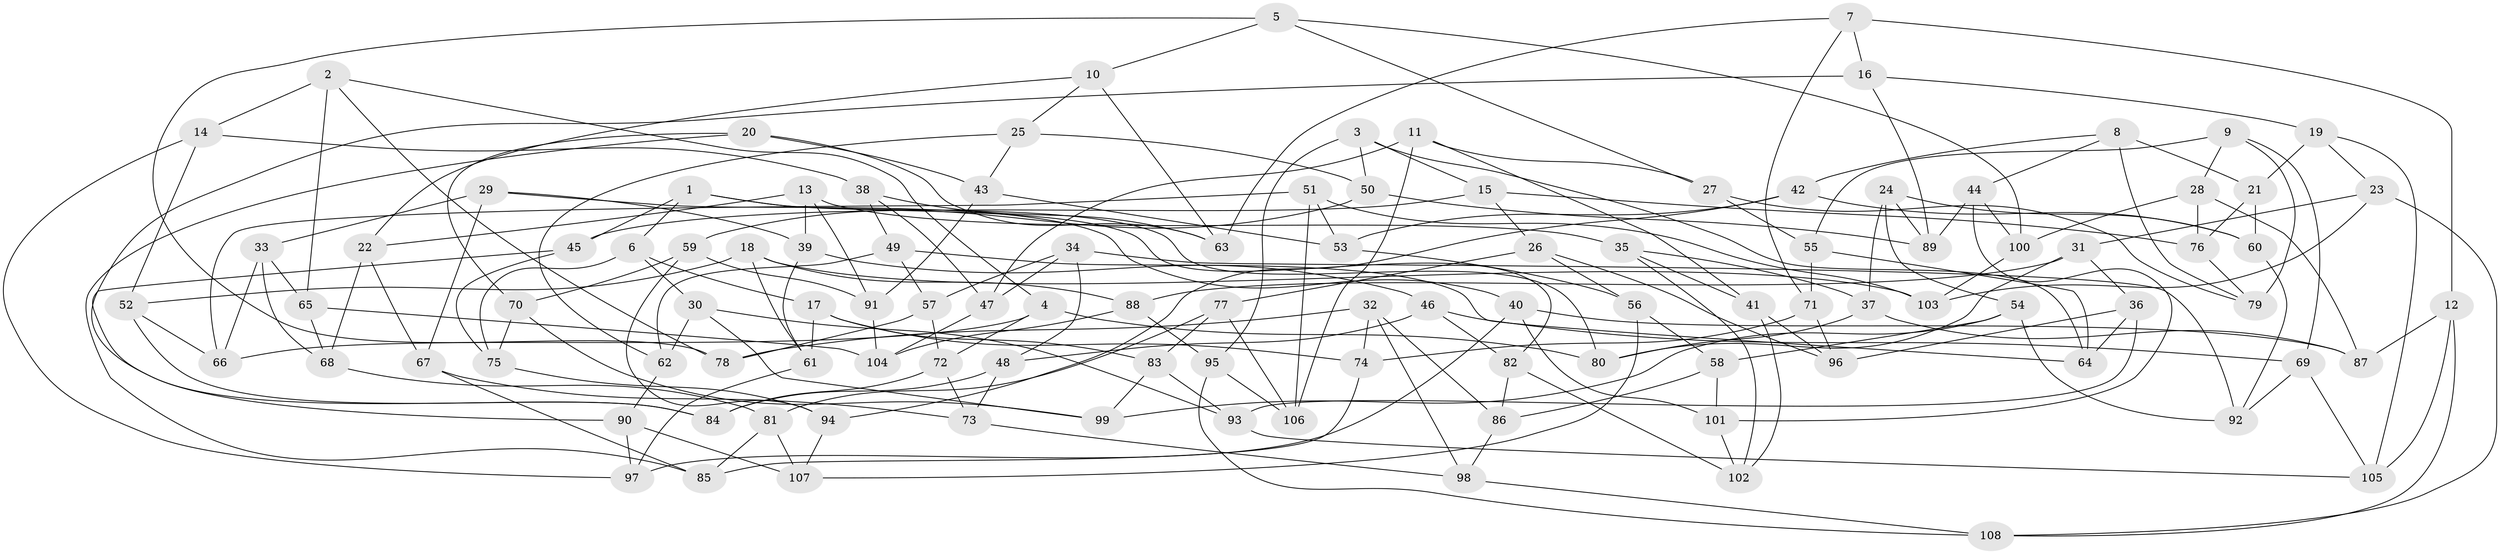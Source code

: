 // coarse degree distribution, {4: 0.373134328358209, 6: 0.5074626865671642, 5: 0.1044776119402985, 3: 0.014925373134328358}
// Generated by graph-tools (version 1.1) at 2025/24/03/03/25 07:24:28]
// undirected, 108 vertices, 216 edges
graph export_dot {
graph [start="1"]
  node [color=gray90,style=filled];
  1;
  2;
  3;
  4;
  5;
  6;
  7;
  8;
  9;
  10;
  11;
  12;
  13;
  14;
  15;
  16;
  17;
  18;
  19;
  20;
  21;
  22;
  23;
  24;
  25;
  26;
  27;
  28;
  29;
  30;
  31;
  32;
  33;
  34;
  35;
  36;
  37;
  38;
  39;
  40;
  41;
  42;
  43;
  44;
  45;
  46;
  47;
  48;
  49;
  50;
  51;
  52;
  53;
  54;
  55;
  56;
  57;
  58;
  59;
  60;
  61;
  62;
  63;
  64;
  65;
  66;
  67;
  68;
  69;
  70;
  71;
  72;
  73;
  74;
  75;
  76;
  77;
  78;
  79;
  80;
  81;
  82;
  83;
  84;
  85;
  86;
  87;
  88;
  89;
  90;
  91;
  92;
  93;
  94;
  95;
  96;
  97;
  98;
  99;
  100;
  101;
  102;
  103;
  104;
  105;
  106;
  107;
  108;
  1 -- 82;
  1 -- 80;
  1 -- 45;
  1 -- 6;
  2 -- 4;
  2 -- 65;
  2 -- 78;
  2 -- 14;
  3 -- 95;
  3 -- 64;
  3 -- 15;
  3 -- 50;
  4 -- 72;
  4 -- 66;
  4 -- 80;
  5 -- 27;
  5 -- 100;
  5 -- 78;
  5 -- 10;
  6 -- 30;
  6 -- 17;
  6 -- 75;
  7 -- 12;
  7 -- 71;
  7 -- 63;
  7 -- 16;
  8 -- 79;
  8 -- 42;
  8 -- 21;
  8 -- 44;
  9 -- 69;
  9 -- 55;
  9 -- 79;
  9 -- 28;
  10 -- 25;
  10 -- 22;
  10 -- 63;
  11 -- 41;
  11 -- 106;
  11 -- 27;
  11 -- 47;
  12 -- 108;
  12 -- 87;
  12 -- 105;
  13 -- 35;
  13 -- 39;
  13 -- 22;
  13 -- 91;
  14 -- 38;
  14 -- 52;
  14 -- 97;
  15 -- 45;
  15 -- 76;
  15 -- 26;
  16 -- 84;
  16 -- 89;
  16 -- 19;
  17 -- 61;
  17 -- 74;
  17 -- 83;
  18 -- 103;
  18 -- 88;
  18 -- 61;
  18 -- 52;
  19 -- 21;
  19 -- 23;
  19 -- 105;
  20 -- 70;
  20 -- 63;
  20 -- 85;
  20 -- 43;
  21 -- 76;
  21 -- 60;
  22 -- 67;
  22 -- 68;
  23 -- 103;
  23 -- 108;
  23 -- 31;
  24 -- 89;
  24 -- 37;
  24 -- 60;
  24 -- 54;
  25 -- 43;
  25 -- 62;
  25 -- 50;
  26 -- 96;
  26 -- 56;
  26 -- 77;
  27 -- 79;
  27 -- 55;
  28 -- 100;
  28 -- 87;
  28 -- 76;
  29 -- 39;
  29 -- 67;
  29 -- 40;
  29 -- 33;
  30 -- 62;
  30 -- 99;
  30 -- 93;
  31 -- 80;
  31 -- 36;
  31 -- 88;
  32 -- 98;
  32 -- 74;
  32 -- 78;
  32 -- 86;
  33 -- 66;
  33 -- 65;
  33 -- 68;
  34 -- 92;
  34 -- 57;
  34 -- 48;
  34 -- 47;
  35 -- 41;
  35 -- 102;
  35 -- 37;
  36 -- 64;
  36 -- 96;
  36 -- 93;
  37 -- 80;
  37 -- 87;
  38 -- 47;
  38 -- 63;
  38 -- 49;
  39 -- 46;
  39 -- 61;
  40 -- 97;
  40 -- 101;
  40 -- 87;
  41 -- 96;
  41 -- 102;
  42 -- 53;
  42 -- 94;
  42 -- 60;
  43 -- 53;
  43 -- 91;
  44 -- 89;
  44 -- 100;
  44 -- 101;
  45 -- 90;
  45 -- 75;
  46 -- 69;
  46 -- 82;
  46 -- 48;
  47 -- 104;
  48 -- 84;
  48 -- 73;
  49 -- 62;
  49 -- 57;
  49 -- 64;
  50 -- 89;
  50 -- 59;
  51 -- 66;
  51 -- 103;
  51 -- 106;
  51 -- 53;
  52 -- 66;
  52 -- 84;
  53 -- 56;
  54 -- 92;
  54 -- 99;
  54 -- 58;
  55 -- 71;
  55 -- 64;
  56 -- 58;
  56 -- 107;
  57 -- 72;
  57 -- 78;
  58 -- 86;
  58 -- 101;
  59 -- 70;
  59 -- 91;
  59 -- 94;
  60 -- 92;
  61 -- 97;
  62 -- 90;
  65 -- 68;
  65 -- 104;
  67 -- 85;
  67 -- 73;
  68 -- 81;
  69 -- 105;
  69 -- 92;
  70 -- 99;
  70 -- 75;
  71 -- 74;
  71 -- 96;
  72 -- 84;
  72 -- 73;
  73 -- 98;
  74 -- 85;
  75 -- 94;
  76 -- 79;
  77 -- 106;
  77 -- 81;
  77 -- 83;
  81 -- 85;
  81 -- 107;
  82 -- 102;
  82 -- 86;
  83 -- 99;
  83 -- 93;
  86 -- 98;
  88 -- 104;
  88 -- 95;
  90 -- 97;
  90 -- 107;
  91 -- 104;
  93 -- 105;
  94 -- 107;
  95 -- 106;
  95 -- 108;
  98 -- 108;
  100 -- 103;
  101 -- 102;
}
